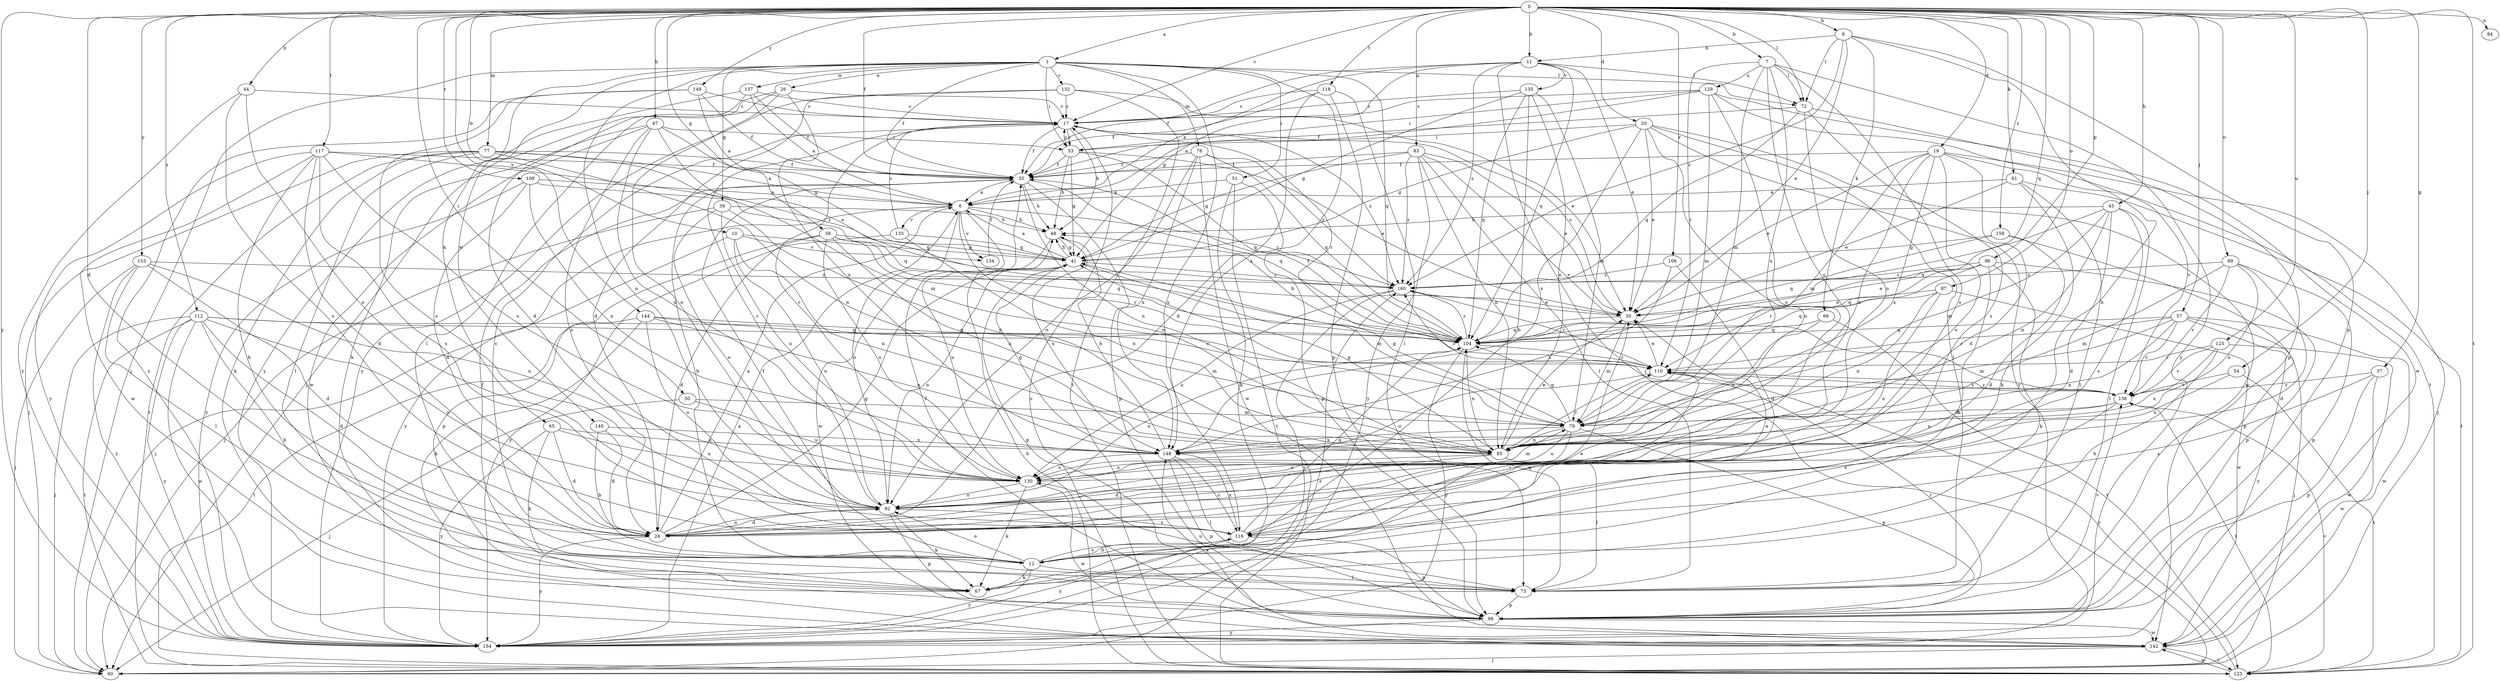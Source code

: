 strict digraph  {
0;
1;
6;
7;
8;
10;
11;
12;
17;
19;
20;
24;
26;
30;
35;
37;
38;
39;
41;
44;
45;
47;
48;
50;
51;
53;
54;
57;
60;
61;
65;
66;
67;
72;
73;
77;
78;
79;
83;
84;
85;
87;
89;
92;
96;
98;
104;
106;
109;
110;
112;
116;
117;
118;
123;
125;
129;
130;
132;
133;
134;
135;
136;
137;
140;
142;
144;
148;
149;
153;
154;
158;
160;
0 -> 1  [label=a];
0 -> 7  [label=b];
0 -> 8  [label=b];
0 -> 10  [label=b];
0 -> 11  [label=b];
0 -> 17  [label=c];
0 -> 19  [label=d];
0 -> 20  [label=d];
0 -> 24  [label=d];
0 -> 35  [label=f];
0 -> 37  [label=g];
0 -> 38  [label=g];
0 -> 44  [label=h];
0 -> 45  [label=h];
0 -> 47  [label=h];
0 -> 50  [label=i];
0 -> 54  [label=j];
0 -> 57  [label=j];
0 -> 61  [label=k];
0 -> 72  [label=l];
0 -> 77  [label=m];
0 -> 83  [label=n];
0 -> 84  [label=n];
0 -> 87  [label=o];
0 -> 89  [label=o];
0 -> 96  [label=p];
0 -> 104  [label=q];
0 -> 106  [label=r];
0 -> 109  [label=r];
0 -> 112  [label=s];
0 -> 117  [label=t];
0 -> 118  [label=t];
0 -> 123  [label=t];
0 -> 125  [label=u];
0 -> 144  [label=x];
0 -> 149  [label=y];
0 -> 153  [label=y];
0 -> 154  [label=y];
0 -> 158  [label=z];
1 -> 26  [label=e];
1 -> 35  [label=f];
1 -> 39  [label=g];
1 -> 51  [label=i];
1 -> 53  [label=i];
1 -> 60  [label=j];
1 -> 65  [label=k];
1 -> 72  [label=l];
1 -> 78  [label=m];
1 -> 92  [label=o];
1 -> 104  [label=q];
1 -> 116  [label=s];
1 -> 132  [label=v];
1 -> 137  [label=w];
1 -> 140  [label=w];
1 -> 148  [label=x];
6 -> 48  [label=h];
6 -> 85  [label=n];
6 -> 92  [label=o];
6 -> 133  [label=v];
6 -> 134  [label=v];
6 -> 142  [label=w];
6 -> 154  [label=y];
6 -> 160  [label=z];
7 -> 72  [label=l];
7 -> 79  [label=m];
7 -> 110  [label=r];
7 -> 116  [label=s];
7 -> 129  [label=u];
7 -> 130  [label=u];
7 -> 148  [label=x];
7 -> 154  [label=y];
8 -> 11  [label=b];
8 -> 12  [label=b];
8 -> 30  [label=e];
8 -> 66  [label=k];
8 -> 72  [label=l];
8 -> 98  [label=p];
8 -> 160  [label=z];
10 -> 41  [label=g];
10 -> 60  [label=j];
10 -> 85  [label=n];
10 -> 92  [label=o];
10 -> 134  [label=v];
11 -> 6  [label=a];
11 -> 30  [label=e];
11 -> 35  [label=f];
11 -> 41  [label=g];
11 -> 60  [label=j];
11 -> 72  [label=l];
11 -> 104  [label=q];
11 -> 135  [label=v];
11 -> 160  [label=z];
12 -> 17  [label=c];
12 -> 35  [label=f];
12 -> 67  [label=k];
12 -> 73  [label=l];
12 -> 92  [label=o];
12 -> 110  [label=r];
12 -> 116  [label=s];
12 -> 154  [label=y];
17 -> 35  [label=f];
17 -> 48  [label=h];
17 -> 53  [label=i];
17 -> 110  [label=r];
17 -> 160  [label=z];
19 -> 24  [label=d];
19 -> 30  [label=e];
19 -> 35  [label=f];
19 -> 60  [label=j];
19 -> 79  [label=m];
19 -> 85  [label=n];
19 -> 92  [label=o];
19 -> 136  [label=v];
19 -> 148  [label=x];
20 -> 30  [label=e];
20 -> 41  [label=g];
20 -> 53  [label=i];
20 -> 73  [label=l];
20 -> 92  [label=o];
20 -> 142  [label=w];
20 -> 148  [label=x];
20 -> 154  [label=y];
24 -> 6  [label=a];
24 -> 41  [label=g];
24 -> 92  [label=o];
24 -> 154  [label=y];
26 -> 17  [label=c];
26 -> 60  [label=j];
26 -> 73  [label=l];
26 -> 92  [label=o];
26 -> 148  [label=x];
30 -> 17  [label=c];
30 -> 79  [label=m];
30 -> 104  [label=q];
35 -> 6  [label=a];
35 -> 12  [label=b];
35 -> 48  [label=h];
35 -> 85  [label=n];
35 -> 98  [label=p];
35 -> 104  [label=q];
37 -> 98  [label=p];
37 -> 116  [label=s];
37 -> 136  [label=v];
37 -> 142  [label=w];
38 -> 24  [label=d];
38 -> 41  [label=g];
38 -> 85  [label=n];
38 -> 98  [label=p];
38 -> 104  [label=q];
38 -> 110  [label=r];
38 -> 130  [label=u];
39 -> 48  [label=h];
39 -> 60  [label=j];
39 -> 85  [label=n];
39 -> 92  [label=o];
39 -> 130  [label=u];
41 -> 6  [label=a];
41 -> 48  [label=h];
41 -> 79  [label=m];
41 -> 92  [label=o];
41 -> 160  [label=z];
44 -> 17  [label=c];
44 -> 92  [label=o];
44 -> 116  [label=s];
44 -> 154  [label=y];
45 -> 24  [label=d];
45 -> 48  [label=h];
45 -> 73  [label=l];
45 -> 79  [label=m];
45 -> 85  [label=n];
45 -> 104  [label=q];
45 -> 116  [label=s];
47 -> 30  [label=e];
47 -> 41  [label=g];
47 -> 53  [label=i];
47 -> 67  [label=k];
47 -> 116  [label=s];
47 -> 130  [label=u];
47 -> 142  [label=w];
48 -> 41  [label=g];
48 -> 130  [label=u];
48 -> 148  [label=x];
50 -> 60  [label=j];
50 -> 79  [label=m];
50 -> 130  [label=u];
51 -> 6  [label=a];
51 -> 67  [label=k];
51 -> 98  [label=p];
51 -> 123  [label=t];
53 -> 17  [label=c];
53 -> 30  [label=e];
53 -> 35  [label=f];
53 -> 41  [label=g];
53 -> 48  [label=h];
53 -> 104  [label=q];
54 -> 85  [label=n];
54 -> 123  [label=t];
54 -> 136  [label=v];
57 -> 60  [label=j];
57 -> 79  [label=m];
57 -> 85  [label=n];
57 -> 104  [label=q];
57 -> 110  [label=r];
57 -> 136  [label=v];
57 -> 142  [label=w];
57 -> 154  [label=y];
60 -> 160  [label=z];
61 -> 6  [label=a];
61 -> 30  [label=e];
61 -> 67  [label=k];
61 -> 73  [label=l];
61 -> 123  [label=t];
65 -> 24  [label=d];
65 -> 67  [label=k];
65 -> 130  [label=u];
65 -> 148  [label=x];
65 -> 154  [label=y];
66 -> 85  [label=n];
66 -> 104  [label=q];
66 -> 123  [label=t];
67 -> 30  [label=e];
67 -> 35  [label=f];
72 -> 35  [label=f];
72 -> 98  [label=p];
72 -> 104  [label=q];
72 -> 116  [label=s];
72 -> 130  [label=u];
73 -> 98  [label=p];
73 -> 104  [label=q];
73 -> 130  [label=u];
73 -> 136  [label=v];
77 -> 6  [label=a];
77 -> 35  [label=f];
77 -> 60  [label=j];
77 -> 67  [label=k];
77 -> 73  [label=l];
77 -> 79  [label=m];
77 -> 85  [label=n];
77 -> 123  [label=t];
78 -> 35  [label=f];
78 -> 92  [label=o];
78 -> 104  [label=q];
78 -> 142  [label=w];
78 -> 148  [label=x];
78 -> 160  [label=z];
79 -> 41  [label=g];
79 -> 85  [label=n];
79 -> 92  [label=o];
79 -> 98  [label=p];
79 -> 104  [label=q];
79 -> 130  [label=u];
79 -> 148  [label=x];
83 -> 30  [label=e];
83 -> 35  [label=f];
83 -> 41  [label=g];
83 -> 73  [label=l];
83 -> 85  [label=n];
83 -> 136  [label=v];
83 -> 154  [label=y];
83 -> 160  [label=z];
85 -> 24  [label=d];
85 -> 30  [label=e];
85 -> 41  [label=g];
85 -> 73  [label=l];
85 -> 110  [label=r];
85 -> 130  [label=u];
87 -> 30  [label=e];
87 -> 85  [label=n];
87 -> 92  [label=o];
87 -> 104  [label=q];
87 -> 142  [label=w];
89 -> 24  [label=d];
89 -> 79  [label=m];
89 -> 85  [label=n];
89 -> 98  [label=p];
89 -> 136  [label=v];
89 -> 160  [label=z];
92 -> 17  [label=c];
92 -> 24  [label=d];
92 -> 67  [label=k];
92 -> 98  [label=p];
92 -> 116  [label=s];
96 -> 12  [label=b];
96 -> 30  [label=e];
96 -> 67  [label=k];
96 -> 98  [label=p];
96 -> 104  [label=q];
96 -> 110  [label=r];
96 -> 160  [label=z];
98 -> 35  [label=f];
98 -> 41  [label=g];
98 -> 110  [label=r];
98 -> 142  [label=w];
98 -> 154  [label=y];
104 -> 35  [label=f];
104 -> 48  [label=h];
104 -> 85  [label=n];
104 -> 92  [label=o];
104 -> 110  [label=r];
104 -> 154  [label=y];
104 -> 160  [label=z];
106 -> 24  [label=d];
106 -> 148  [label=x];
106 -> 160  [label=z];
109 -> 6  [label=a];
109 -> 24  [label=d];
109 -> 104  [label=q];
109 -> 148  [label=x];
109 -> 154  [label=y];
110 -> 30  [label=e];
110 -> 130  [label=u];
110 -> 136  [label=v];
112 -> 12  [label=b];
112 -> 24  [label=d];
112 -> 60  [label=j];
112 -> 92  [label=o];
112 -> 104  [label=q];
112 -> 110  [label=r];
112 -> 123  [label=t];
112 -> 142  [label=w];
112 -> 154  [label=y];
116 -> 12  [label=b];
116 -> 30  [label=e];
116 -> 98  [label=p];
116 -> 104  [label=q];
116 -> 148  [label=x];
116 -> 154  [label=y];
117 -> 12  [label=b];
117 -> 24  [label=d];
117 -> 35  [label=f];
117 -> 116  [label=s];
117 -> 130  [label=u];
117 -> 142  [label=w];
117 -> 154  [label=y];
117 -> 160  [label=z];
118 -> 17  [label=c];
118 -> 24  [label=d];
118 -> 35  [label=f];
118 -> 73  [label=l];
118 -> 98  [label=p];
123 -> 17  [label=c];
123 -> 48  [label=h];
123 -> 110  [label=r];
123 -> 136  [label=v];
123 -> 142  [label=w];
125 -> 12  [label=b];
125 -> 110  [label=r];
125 -> 136  [label=v];
125 -> 142  [label=w];
125 -> 148  [label=x];
129 -> 6  [label=a];
129 -> 17  [label=c];
129 -> 53  [label=i];
129 -> 79  [label=m];
129 -> 92  [label=o];
129 -> 123  [label=t];
129 -> 142  [label=w];
130 -> 17  [label=c];
130 -> 67  [label=k];
130 -> 79  [label=m];
130 -> 92  [label=o];
130 -> 142  [label=w];
132 -> 17  [label=c];
132 -> 24  [label=d];
132 -> 30  [label=e];
132 -> 123  [label=t];
132 -> 154  [label=y];
133 -> 17  [label=c];
133 -> 41  [label=g];
133 -> 85  [label=n];
133 -> 154  [label=y];
134 -> 35  [label=f];
135 -> 12  [label=b];
135 -> 17  [label=c];
135 -> 41  [label=g];
135 -> 79  [label=m];
135 -> 85  [label=n];
135 -> 104  [label=q];
136 -> 79  [label=m];
136 -> 85  [label=n];
136 -> 110  [label=r];
136 -> 116  [label=s];
136 -> 123  [label=t];
136 -> 160  [label=z];
137 -> 6  [label=a];
137 -> 17  [label=c];
137 -> 24  [label=d];
137 -> 35  [label=f];
137 -> 154  [label=y];
140 -> 12  [label=b];
140 -> 24  [label=d];
140 -> 148  [label=x];
142 -> 60  [label=j];
142 -> 123  [label=t];
142 -> 148  [label=x];
144 -> 67  [label=k];
144 -> 79  [label=m];
144 -> 85  [label=n];
144 -> 92  [label=o];
144 -> 104  [label=q];
144 -> 123  [label=t];
148 -> 41  [label=g];
148 -> 48  [label=h];
148 -> 73  [label=l];
148 -> 98  [label=p];
148 -> 116  [label=s];
148 -> 130  [label=u];
149 -> 6  [label=a];
149 -> 17  [label=c];
149 -> 35  [label=f];
149 -> 116  [label=s];
149 -> 154  [label=y];
153 -> 24  [label=d];
153 -> 60  [label=j];
153 -> 73  [label=l];
153 -> 130  [label=u];
153 -> 154  [label=y];
153 -> 160  [label=z];
154 -> 6  [label=a];
158 -> 24  [label=d];
158 -> 41  [label=g];
158 -> 98  [label=p];
158 -> 104  [label=q];
160 -> 30  [label=e];
160 -> 110  [label=r];
160 -> 130  [label=u];
160 -> 154  [label=y];
}

